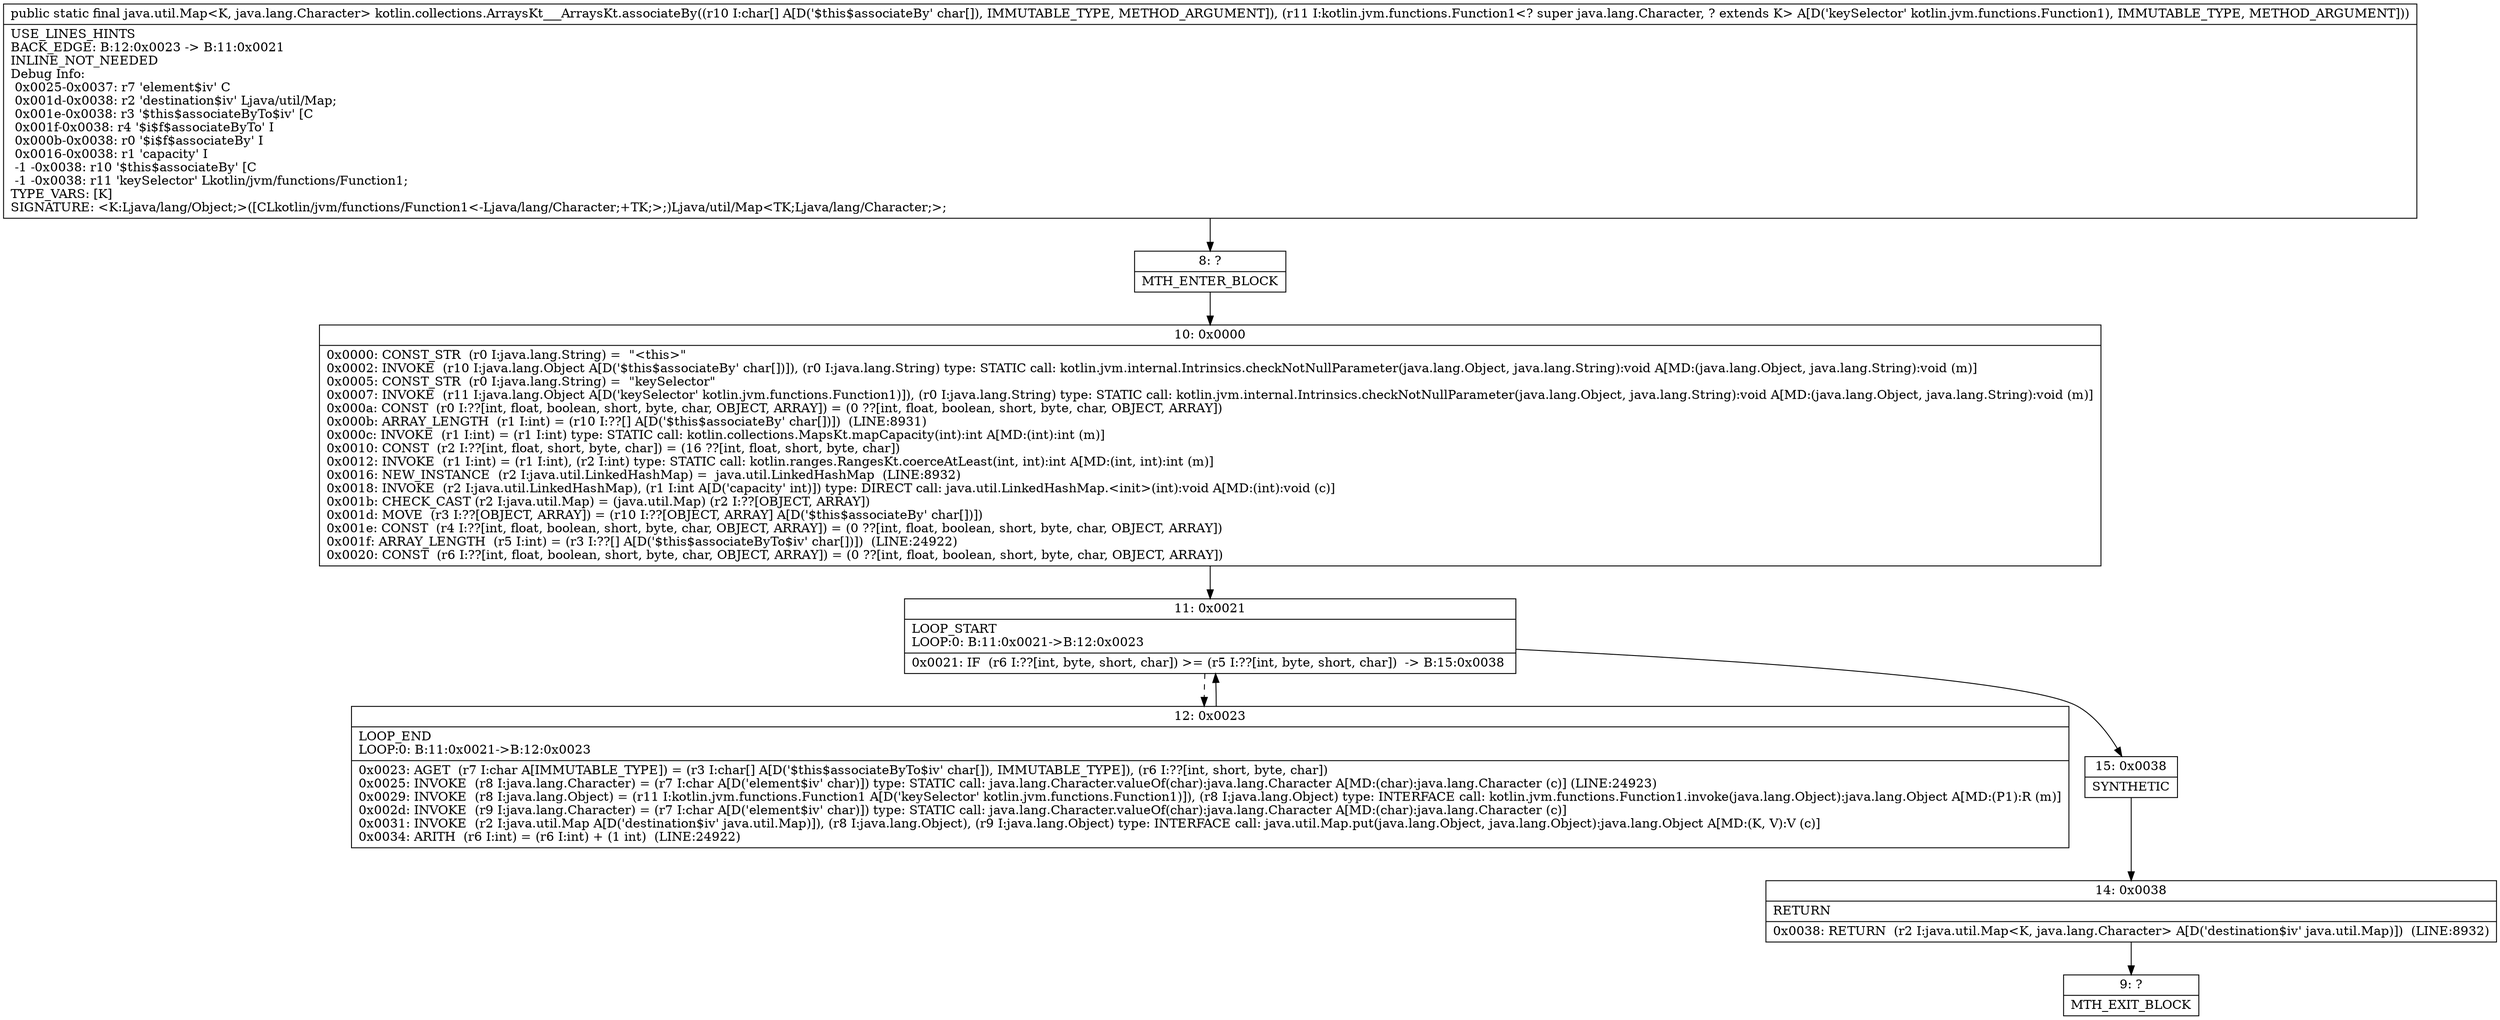 digraph "CFG forkotlin.collections.ArraysKt___ArraysKt.associateBy([CLkotlin\/jvm\/functions\/Function1;)Ljava\/util\/Map;" {
Node_8 [shape=record,label="{8\:\ ?|MTH_ENTER_BLOCK\l}"];
Node_10 [shape=record,label="{10\:\ 0x0000|0x0000: CONST_STR  (r0 I:java.lang.String) =  \"\<this\>\" \l0x0002: INVOKE  (r10 I:java.lang.Object A[D('$this$associateBy' char[])]), (r0 I:java.lang.String) type: STATIC call: kotlin.jvm.internal.Intrinsics.checkNotNullParameter(java.lang.Object, java.lang.String):void A[MD:(java.lang.Object, java.lang.String):void (m)]\l0x0005: CONST_STR  (r0 I:java.lang.String) =  \"keySelector\" \l0x0007: INVOKE  (r11 I:java.lang.Object A[D('keySelector' kotlin.jvm.functions.Function1)]), (r0 I:java.lang.String) type: STATIC call: kotlin.jvm.internal.Intrinsics.checkNotNullParameter(java.lang.Object, java.lang.String):void A[MD:(java.lang.Object, java.lang.String):void (m)]\l0x000a: CONST  (r0 I:??[int, float, boolean, short, byte, char, OBJECT, ARRAY]) = (0 ??[int, float, boolean, short, byte, char, OBJECT, ARRAY]) \l0x000b: ARRAY_LENGTH  (r1 I:int) = (r10 I:??[] A[D('$this$associateBy' char[])])  (LINE:8931)\l0x000c: INVOKE  (r1 I:int) = (r1 I:int) type: STATIC call: kotlin.collections.MapsKt.mapCapacity(int):int A[MD:(int):int (m)]\l0x0010: CONST  (r2 I:??[int, float, short, byte, char]) = (16 ??[int, float, short, byte, char]) \l0x0012: INVOKE  (r1 I:int) = (r1 I:int), (r2 I:int) type: STATIC call: kotlin.ranges.RangesKt.coerceAtLeast(int, int):int A[MD:(int, int):int (m)]\l0x0016: NEW_INSTANCE  (r2 I:java.util.LinkedHashMap) =  java.util.LinkedHashMap  (LINE:8932)\l0x0018: INVOKE  (r2 I:java.util.LinkedHashMap), (r1 I:int A[D('capacity' int)]) type: DIRECT call: java.util.LinkedHashMap.\<init\>(int):void A[MD:(int):void (c)]\l0x001b: CHECK_CAST (r2 I:java.util.Map) = (java.util.Map) (r2 I:??[OBJECT, ARRAY]) \l0x001d: MOVE  (r3 I:??[OBJECT, ARRAY]) = (r10 I:??[OBJECT, ARRAY] A[D('$this$associateBy' char[])]) \l0x001e: CONST  (r4 I:??[int, float, boolean, short, byte, char, OBJECT, ARRAY]) = (0 ??[int, float, boolean, short, byte, char, OBJECT, ARRAY]) \l0x001f: ARRAY_LENGTH  (r5 I:int) = (r3 I:??[] A[D('$this$associateByTo$iv' char[])])  (LINE:24922)\l0x0020: CONST  (r6 I:??[int, float, boolean, short, byte, char, OBJECT, ARRAY]) = (0 ??[int, float, boolean, short, byte, char, OBJECT, ARRAY]) \l}"];
Node_11 [shape=record,label="{11\:\ 0x0021|LOOP_START\lLOOP:0: B:11:0x0021\-\>B:12:0x0023\l|0x0021: IF  (r6 I:??[int, byte, short, char]) \>= (r5 I:??[int, byte, short, char])  \-\> B:15:0x0038 \l}"];
Node_12 [shape=record,label="{12\:\ 0x0023|LOOP_END\lLOOP:0: B:11:0x0021\-\>B:12:0x0023\l|0x0023: AGET  (r7 I:char A[IMMUTABLE_TYPE]) = (r3 I:char[] A[D('$this$associateByTo$iv' char[]), IMMUTABLE_TYPE]), (r6 I:??[int, short, byte, char]) \l0x0025: INVOKE  (r8 I:java.lang.Character) = (r7 I:char A[D('element$iv' char)]) type: STATIC call: java.lang.Character.valueOf(char):java.lang.Character A[MD:(char):java.lang.Character (c)] (LINE:24923)\l0x0029: INVOKE  (r8 I:java.lang.Object) = (r11 I:kotlin.jvm.functions.Function1 A[D('keySelector' kotlin.jvm.functions.Function1)]), (r8 I:java.lang.Object) type: INTERFACE call: kotlin.jvm.functions.Function1.invoke(java.lang.Object):java.lang.Object A[MD:(P1):R (m)]\l0x002d: INVOKE  (r9 I:java.lang.Character) = (r7 I:char A[D('element$iv' char)]) type: STATIC call: java.lang.Character.valueOf(char):java.lang.Character A[MD:(char):java.lang.Character (c)]\l0x0031: INVOKE  (r2 I:java.util.Map A[D('destination$iv' java.util.Map)]), (r8 I:java.lang.Object), (r9 I:java.lang.Object) type: INTERFACE call: java.util.Map.put(java.lang.Object, java.lang.Object):java.lang.Object A[MD:(K, V):V (c)]\l0x0034: ARITH  (r6 I:int) = (r6 I:int) + (1 int)  (LINE:24922)\l}"];
Node_15 [shape=record,label="{15\:\ 0x0038|SYNTHETIC\l}"];
Node_14 [shape=record,label="{14\:\ 0x0038|RETURN\l|0x0038: RETURN  (r2 I:java.util.Map\<K, java.lang.Character\> A[D('destination$iv' java.util.Map)])  (LINE:8932)\l}"];
Node_9 [shape=record,label="{9\:\ ?|MTH_EXIT_BLOCK\l}"];
MethodNode[shape=record,label="{public static final java.util.Map\<K, java.lang.Character\> kotlin.collections.ArraysKt___ArraysKt.associateBy((r10 I:char[] A[D('$this$associateBy' char[]), IMMUTABLE_TYPE, METHOD_ARGUMENT]), (r11 I:kotlin.jvm.functions.Function1\<? super java.lang.Character, ? extends K\> A[D('keySelector' kotlin.jvm.functions.Function1), IMMUTABLE_TYPE, METHOD_ARGUMENT]))  | USE_LINES_HINTS\lBACK_EDGE: B:12:0x0023 \-\> B:11:0x0021\lINLINE_NOT_NEEDED\lDebug Info:\l  0x0025\-0x0037: r7 'element$iv' C\l  0x001d\-0x0038: r2 'destination$iv' Ljava\/util\/Map;\l  0x001e\-0x0038: r3 '$this$associateByTo$iv' [C\l  0x001f\-0x0038: r4 '$i$f$associateByTo' I\l  0x000b\-0x0038: r0 '$i$f$associateBy' I\l  0x0016\-0x0038: r1 'capacity' I\l  \-1 \-0x0038: r10 '$this$associateBy' [C\l  \-1 \-0x0038: r11 'keySelector' Lkotlin\/jvm\/functions\/Function1;\lTYPE_VARS: [K]\lSIGNATURE: \<K:Ljava\/lang\/Object;\>([CLkotlin\/jvm\/functions\/Function1\<\-Ljava\/lang\/Character;+TK;\>;)Ljava\/util\/Map\<TK;Ljava\/lang\/Character;\>;\l}"];
MethodNode -> Node_8;Node_8 -> Node_10;
Node_10 -> Node_11;
Node_11 -> Node_12[style=dashed];
Node_11 -> Node_15;
Node_12 -> Node_11;
Node_15 -> Node_14;
Node_14 -> Node_9;
}

